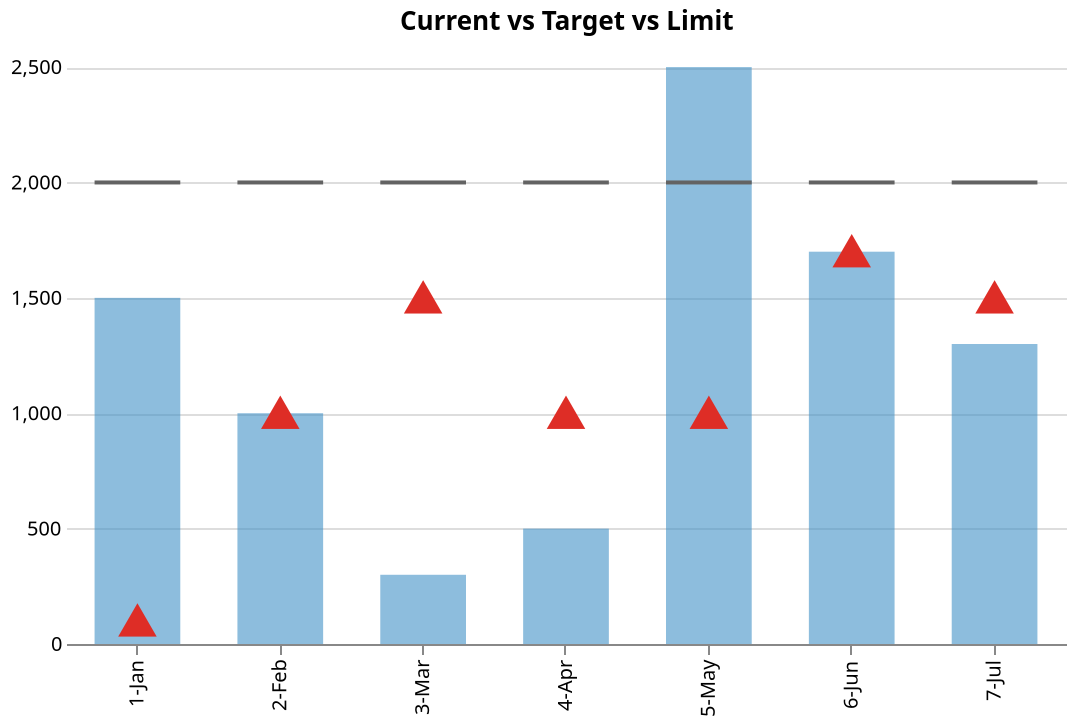 {"$schema":"https://vega.github.io/schema/vega-lite/v2.json","title":"Current vs Target vs Limit","width":500,"height":300,"data":{"values":[{"current":1500,"target":100,"limit":2000,"date":"1-Jan"},{"current":1000,"target":1000,"limit":2000,"date":"2-Feb"},{"current":300,"target":1500,"limit":2000,"date":"3-Mar"},{"current":500,"target":1000,"limit":2000,"date":"4-Apr"},{"current":2500,"target":1000,"limit":2000,"date":"5-May"},{"current":1700,"target":1700,"limit":2000,"date":"6-Jun"},{"current":1300,"target":1500,"limit":2000,"date":"7-Jul"}]},"layer":[{"mark":{"type":"bar","fill":"#4292c6","fillOpacity":0.6},"encoding":{"x":{"field":"date","type":"nominal","scale":{"paddingInner":0.4},"axis":{"title":""}},"y":{"field":"current","type":"quantitative","axis":{"title":""}}}},{"mark":{"type":"point","filled":true,"fill":"#de2d26","stroke":"#de2d26","shape":"triangle-up"},"encoding":{"x":{"field":"date","type":"nominal"},"y":{"field":"target","type":"quantitative"},"size":{"value":250},"opacity":{"value":1}}},{"mark":{"type":"rect","stroke":"#636363","strokeWidth":2},"encoding":{"x":{"field":"date","type":"nominal"},"y":{"field":"limit","type":"quantitative"},"y2":{"field":"limit","type":"quantitative"}}}],"config":{"axisY":{"ticks":false,"domain":false},"view":{"strokeWidth":0}}}
